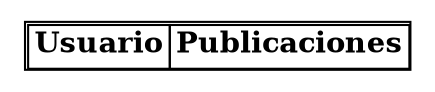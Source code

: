 digraph G {
node [shape=plaintext];
Top5Usuarios [label=<
<table border='1' cellborder='1' cellspacing='0'>
<tr><td><b>Usuario</b></td><td><b>Publicaciones</b></td></tr>
</table>>];
}
